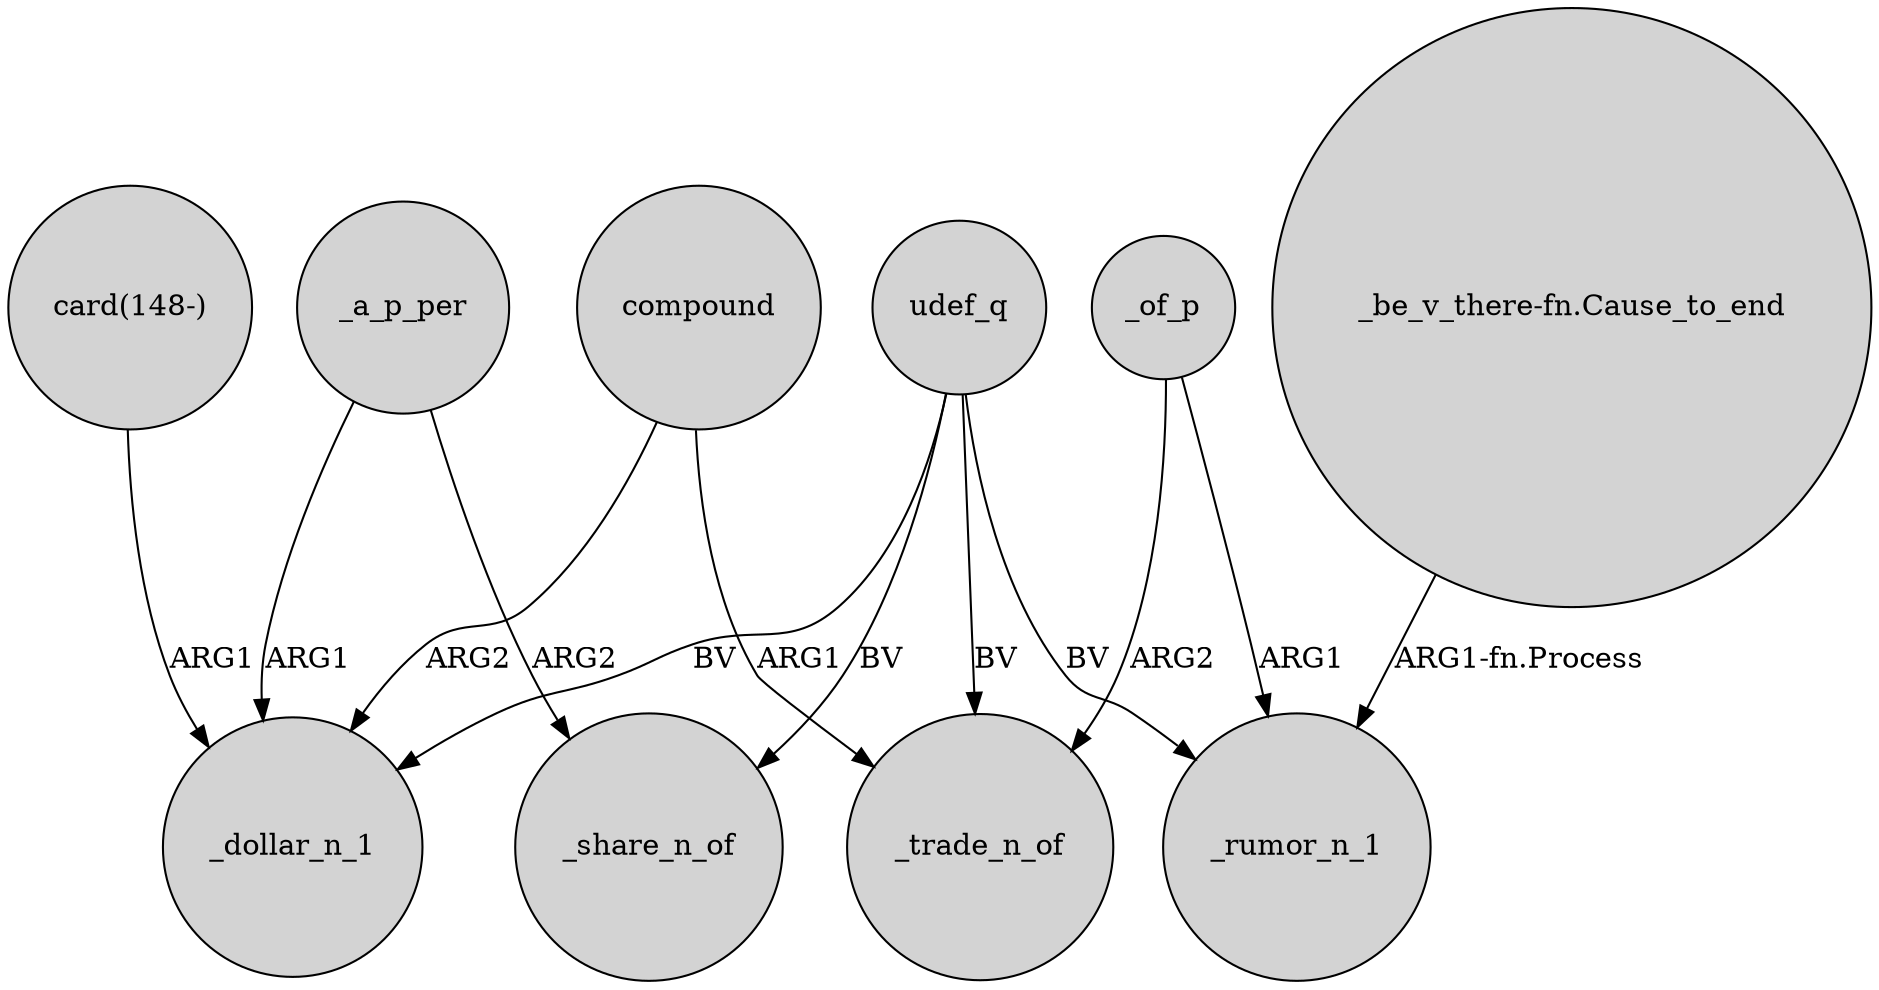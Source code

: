 digraph {
	node [shape=circle style=filled]
	_a_p_per -> _share_n_of [label=ARG2]
	compound -> _dollar_n_1 [label=ARG2]
	udef_q -> _share_n_of [label=BV]
	_of_p -> _rumor_n_1 [label=ARG1]
	"card(148-)" -> _dollar_n_1 [label=ARG1]
	udef_q -> _dollar_n_1 [label=BV]
	udef_q -> _rumor_n_1 [label=BV]
	compound -> _trade_n_of [label=ARG1]
	"_be_v_there-fn.Cause_to_end" -> _rumor_n_1 [label="ARG1-fn.Process"]
	_a_p_per -> _dollar_n_1 [label=ARG1]
	udef_q -> _trade_n_of [label=BV]
	_of_p -> _trade_n_of [label=ARG2]
}
